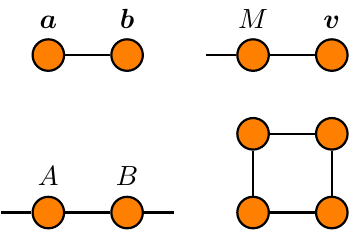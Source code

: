 \documentclass[tikz]{standalone}
\usepackage{bm}
\usetikzlibrary{positioning}
\begin{document}
\begin{tikzpicture}
  \def\tensorsize{0.4cm}
  \def\verticalshift{2}
  \def\horizontalshift{2.6}
  \tikzstyle{tensor} = [circle, draw, fill=orange, thick, inner sep = 0pt, minimum size = \tensorsize]

  \begin{scope}[shift={(0,0)}]
    \node[tensor] (a) [label={$\bm{a}$}] at (0, 0) {};
    \node[tensor] (b) [label={$\bm{b}$}] at (1, 0) {};
    \draw[thick] (a) -- (b);
  \end{scope}

  \begin{scope}[shift={(\horizontalshift,0)}]
    \node[tensor] (M) [label={$M$}] at (0, 0) {};
    \node[tensor] (v) [label={$\bm{v}$}] at (1, 0) {};

    \draw[thick] (-1.5*\tensorsize, 0) -- (M);
    \draw[thick] (M) -- (v);
  \end{scope}

  \begin{scope}[shift={(0,-\verticalshift)}]
    \node[tensor] (A) [label={$A$}] at (0, 0) {};
    \node[tensor] (B) [label={$B$}] at (1, 0) {};

    \draw[thick] (-1.5*\tensorsize, 0) -- (A);
    \draw[thick] (A) -- (B);
    \draw[thick] (B) -- (1.6, 0);
  \end{scope}

  \begin{scope}[shift={(\horizontalshift,-\verticalshift)}]
    \node[tensor] (A) at (0, 0) {};
    \node[tensor] (B) at (1, 0) {};
    \node[tensor] (C) at (1, 1) {};
    \node[tensor] (D) at (0, 1) {};

    \draw[thick] (A) -- (B);
    \draw[thick] (B) -- (C);
    \draw[thick] (C) -- (D);
    \draw[thick] (D) -- (A);

  \end{scope}
  %\begin{scope}[shift={(2,0)}]
    %\node[tensor] (M) [label={$M_{i j}$}] at (0, 0) {};
    %\draw[thick] (M) -- (-1.5*\tensorsize, 0);
    %\draw[thick] (M) -- (1.5*\tensorsize, 0);
  %\end{scope}

  %\begin{scope}[shift={(4, 0)}]
    %\node[tensor] (T) [label={$T_{i j k}$}] at (0, 0) {};
    %\draw[thick] (T) -- (-1.5*\tensorsize, 0);
    %\draw[thick] (T) -- (1.5*\tensorsize, 0);
    %\draw[thick] (T) -- (0, -1.5*\tensorsize);
  %\end{scope}



\end{tikzpicture}
\end{document}

